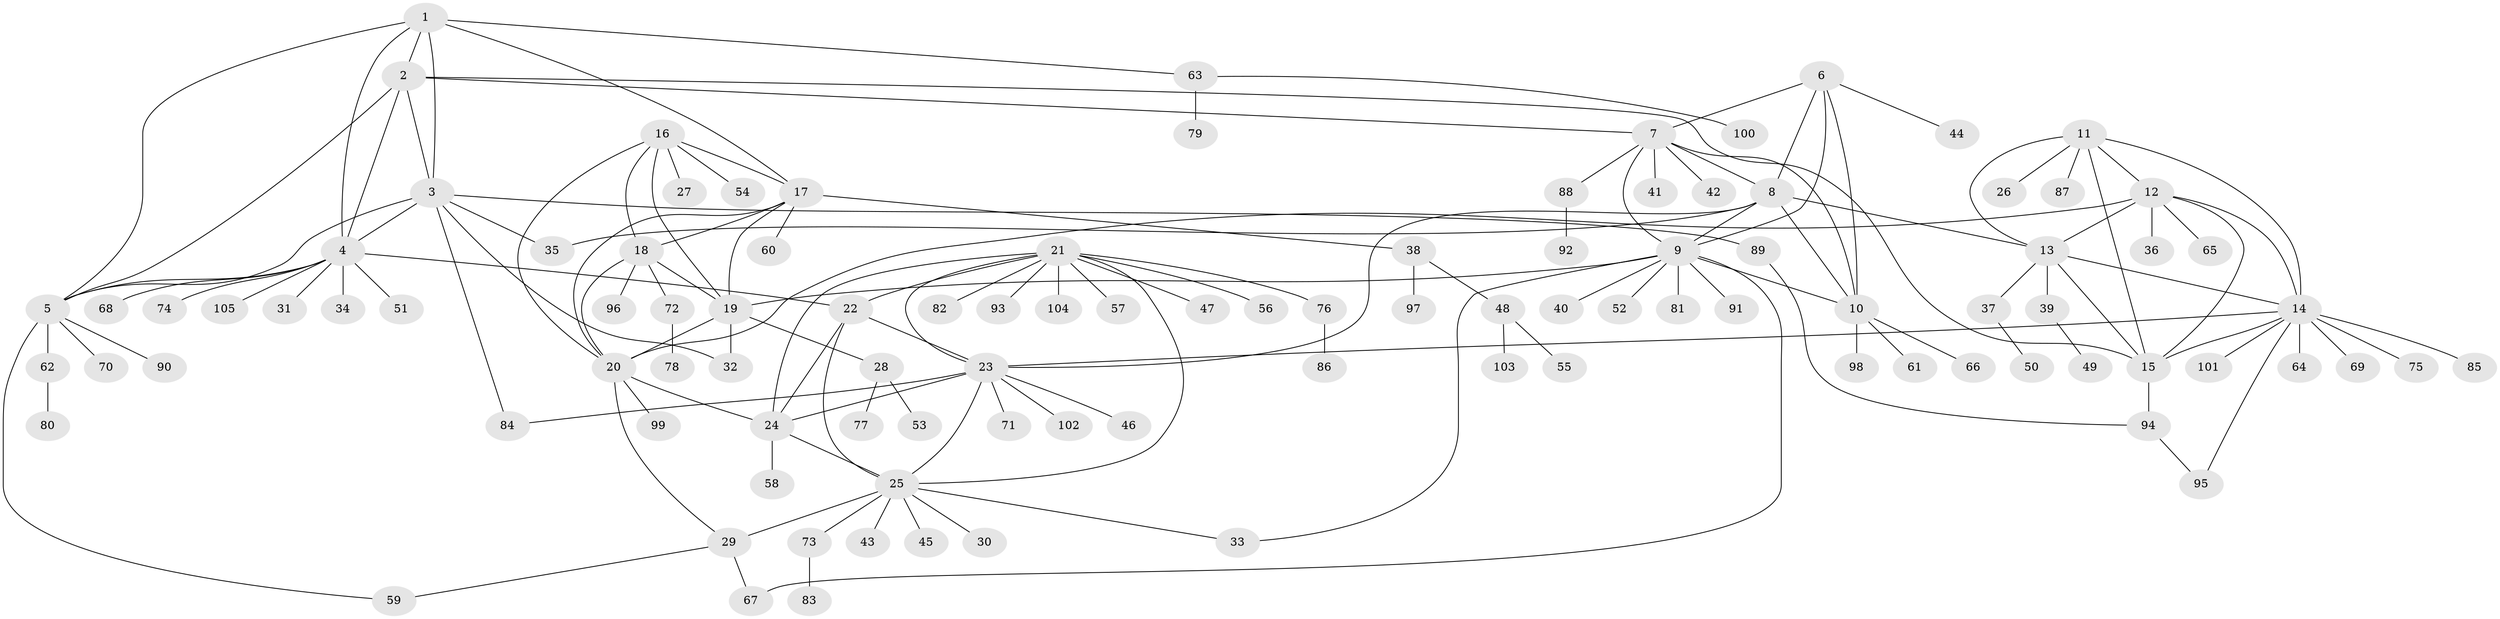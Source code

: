 // coarse degree distribution, {6: 0.038461538461538464, 11: 0.01282051282051282, 8: 0.05128205128205128, 10: 0.01282051282051282, 7: 0.02564102564102564, 13: 0.01282051282051282, 5: 0.01282051282051282, 4: 0.02564102564102564, 9: 0.05128205128205128, 1: 0.6410256410256411, 2: 0.10256410256410256, 3: 0.01282051282051282}
// Generated by graph-tools (version 1.1) at 2025/24/03/03/25 07:24:16]
// undirected, 105 vertices, 149 edges
graph export_dot {
graph [start="1"]
  node [color=gray90,style=filled];
  1;
  2;
  3;
  4;
  5;
  6;
  7;
  8;
  9;
  10;
  11;
  12;
  13;
  14;
  15;
  16;
  17;
  18;
  19;
  20;
  21;
  22;
  23;
  24;
  25;
  26;
  27;
  28;
  29;
  30;
  31;
  32;
  33;
  34;
  35;
  36;
  37;
  38;
  39;
  40;
  41;
  42;
  43;
  44;
  45;
  46;
  47;
  48;
  49;
  50;
  51;
  52;
  53;
  54;
  55;
  56;
  57;
  58;
  59;
  60;
  61;
  62;
  63;
  64;
  65;
  66;
  67;
  68;
  69;
  70;
  71;
  72;
  73;
  74;
  75;
  76;
  77;
  78;
  79;
  80;
  81;
  82;
  83;
  84;
  85;
  86;
  87;
  88;
  89;
  90;
  91;
  92;
  93;
  94;
  95;
  96;
  97;
  98;
  99;
  100;
  101;
  102;
  103;
  104;
  105;
  1 -- 2;
  1 -- 3;
  1 -- 4;
  1 -- 5;
  1 -- 17;
  1 -- 63;
  2 -- 3;
  2 -- 4;
  2 -- 5;
  2 -- 7;
  2 -- 15;
  3 -- 4;
  3 -- 5;
  3 -- 32;
  3 -- 35;
  3 -- 84;
  3 -- 89;
  4 -- 5;
  4 -- 22;
  4 -- 31;
  4 -- 34;
  4 -- 51;
  4 -- 68;
  4 -- 74;
  4 -- 105;
  5 -- 59;
  5 -- 62;
  5 -- 70;
  5 -- 90;
  6 -- 7;
  6 -- 8;
  6 -- 9;
  6 -- 10;
  6 -- 44;
  7 -- 8;
  7 -- 9;
  7 -- 10;
  7 -- 41;
  7 -- 42;
  7 -- 88;
  8 -- 9;
  8 -- 10;
  8 -- 13;
  8 -- 23;
  8 -- 35;
  9 -- 10;
  9 -- 19;
  9 -- 33;
  9 -- 40;
  9 -- 52;
  9 -- 67;
  9 -- 81;
  9 -- 91;
  10 -- 61;
  10 -- 66;
  10 -- 98;
  11 -- 12;
  11 -- 13;
  11 -- 14;
  11 -- 15;
  11 -- 26;
  11 -- 87;
  12 -- 13;
  12 -- 14;
  12 -- 15;
  12 -- 20;
  12 -- 36;
  12 -- 65;
  13 -- 14;
  13 -- 15;
  13 -- 37;
  13 -- 39;
  14 -- 15;
  14 -- 23;
  14 -- 64;
  14 -- 69;
  14 -- 75;
  14 -- 85;
  14 -- 95;
  14 -- 101;
  15 -- 94;
  16 -- 17;
  16 -- 18;
  16 -- 19;
  16 -- 20;
  16 -- 27;
  16 -- 54;
  17 -- 18;
  17 -- 19;
  17 -- 20;
  17 -- 38;
  17 -- 60;
  18 -- 19;
  18 -- 20;
  18 -- 72;
  18 -- 96;
  19 -- 20;
  19 -- 28;
  19 -- 32;
  20 -- 24;
  20 -- 29;
  20 -- 99;
  21 -- 22;
  21 -- 23;
  21 -- 24;
  21 -- 25;
  21 -- 47;
  21 -- 56;
  21 -- 57;
  21 -- 76;
  21 -- 82;
  21 -- 93;
  21 -- 104;
  22 -- 23;
  22 -- 24;
  22 -- 25;
  23 -- 24;
  23 -- 25;
  23 -- 46;
  23 -- 71;
  23 -- 84;
  23 -- 102;
  24 -- 25;
  24 -- 58;
  25 -- 29;
  25 -- 30;
  25 -- 33;
  25 -- 43;
  25 -- 45;
  25 -- 73;
  28 -- 53;
  28 -- 77;
  29 -- 59;
  29 -- 67;
  37 -- 50;
  38 -- 48;
  38 -- 97;
  39 -- 49;
  48 -- 55;
  48 -- 103;
  62 -- 80;
  63 -- 79;
  63 -- 100;
  72 -- 78;
  73 -- 83;
  76 -- 86;
  88 -- 92;
  89 -- 94;
  94 -- 95;
}
